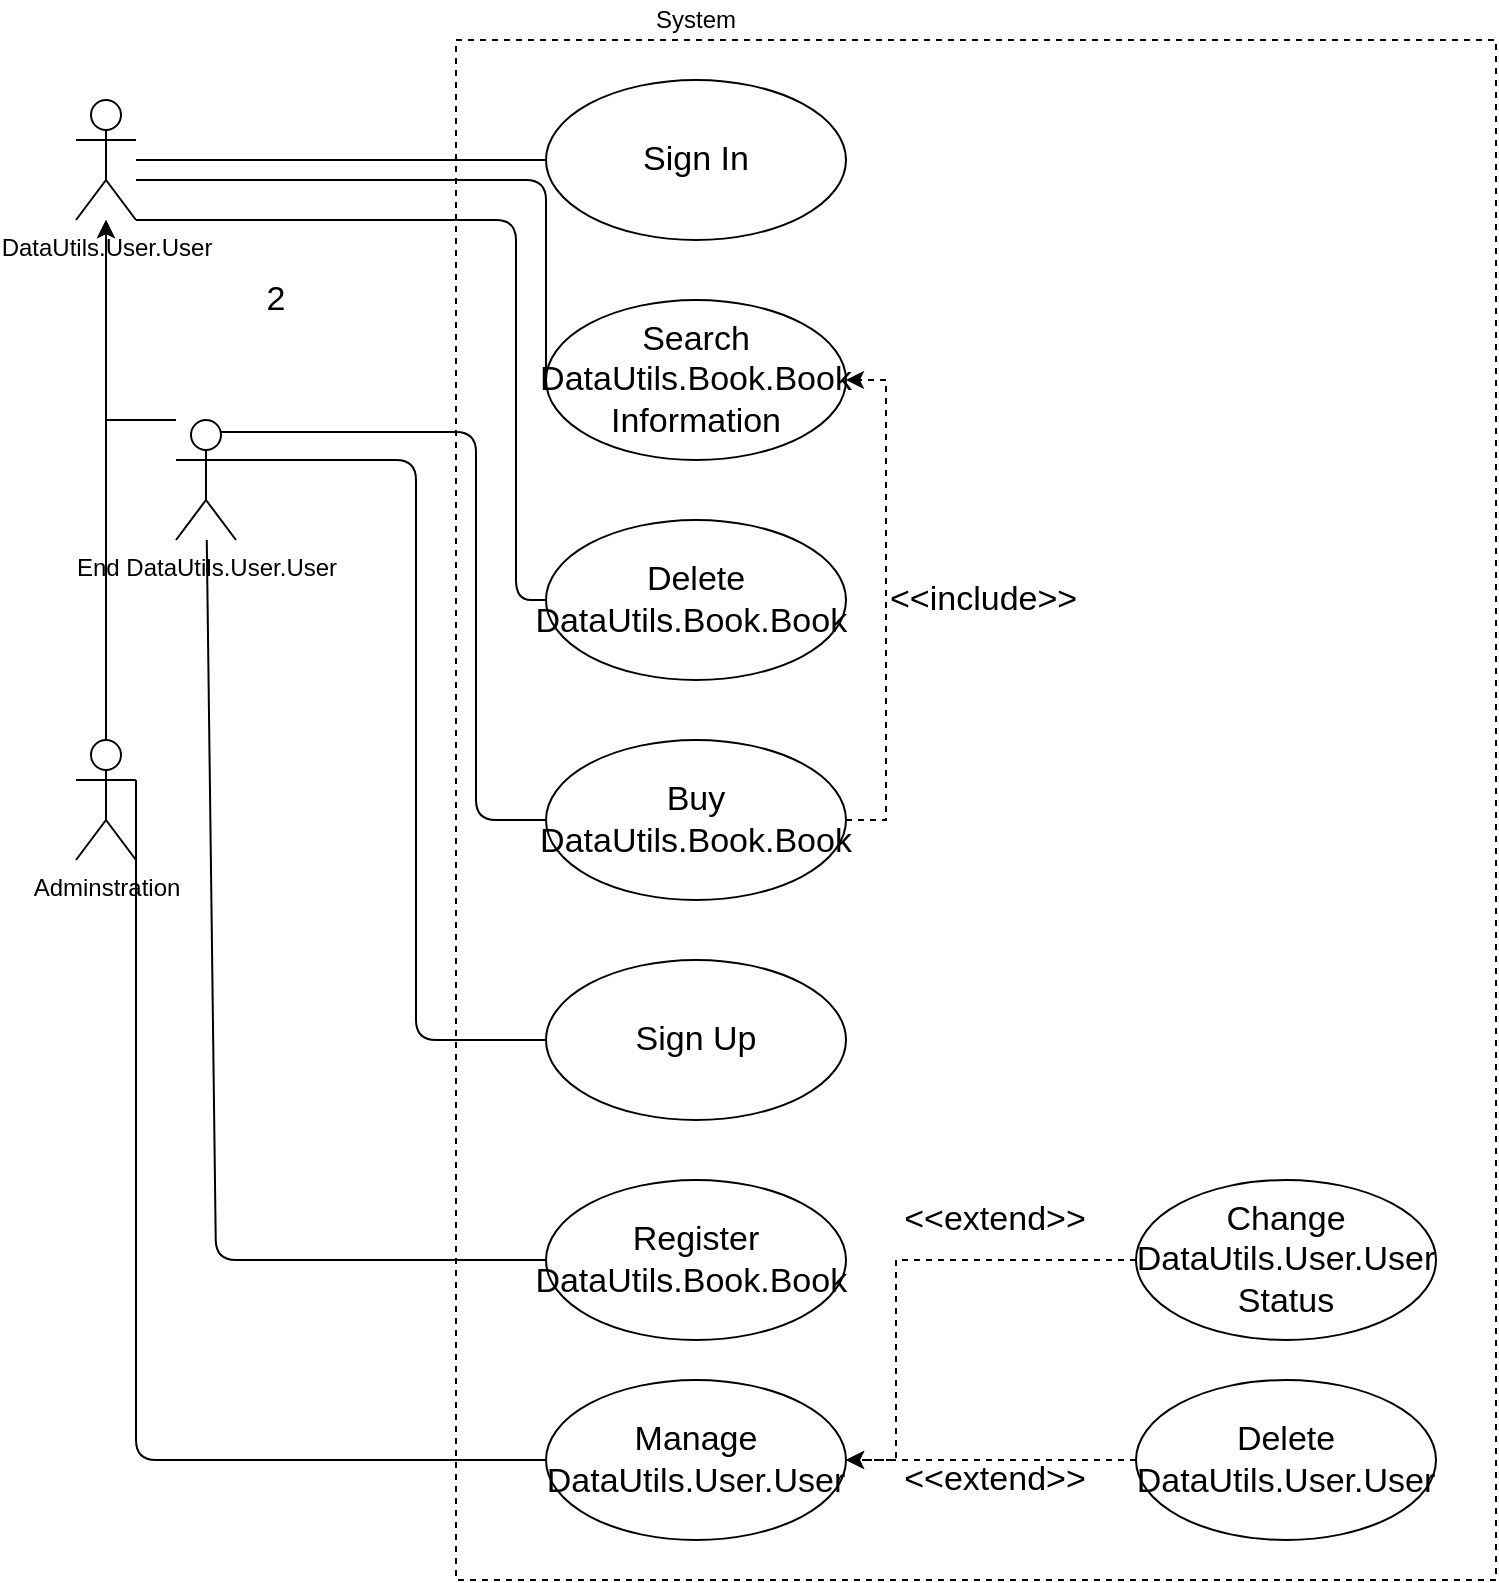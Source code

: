 <mxfile version="13.1.3">
    <diagram id="6hGFLwfOUW9BJ-s0fimq" name="Page-1">
        <mxGraphModel dx="741" dy="461" grid="1" gridSize="10" guides="1" tooltips="1" connect="1" arrows="1" fold="1" page="1" pageScale="1" pageWidth="827" pageHeight="1169" math="0" shadow="0">
            <root>
                <mxCell id="0"/>
                <mxCell id="1" parent="0"/>
                <mxCell id="2" value="" style="rounded=0;whiteSpace=wrap;html=1;dashed=1;" parent="1" vertex="1">
                    <mxGeometry x="280" y="70" width="520" height="770" as="geometry"/>
                </mxCell>
                <mxCell id="52" style="edgeStyle=orthogonalEdgeStyle;rounded=0;orthogonalLoop=1;jettySize=auto;html=1;labelBackgroundColor=none;fontSize=17;" parent="1" source="3" target="13" edge="1">
                    <mxGeometry relative="1" as="geometry">
                        <Array as="points">
                            <mxPoint x="105" y="260"/>
                        </Array>
                    </mxGeometry>
                </mxCell>
                <mxCell id="3" value="End DataUtils.User.User" style="shape=umlActor;verticalLabelPosition=bottom;labelBackgroundColor=none;verticalAlign=top;html=1;outlineConnect=0;fontStyle=0" parent="1" vertex="1">
                    <mxGeometry x="140" y="260" width="30" height="60" as="geometry"/>
                </mxCell>
                <mxCell id="13" value="DataUtils.User.User" style="shape=umlActor;verticalLabelPosition=bottom;labelBackgroundColor=none;verticalAlign=top;html=1;outlineConnect=0;" parent="1" vertex="1">
                    <mxGeometry x="90" y="100" width="30" height="60" as="geometry"/>
                </mxCell>
                <mxCell id="21" style="edgeStyle=orthogonalEdgeStyle;rounded=0;orthogonalLoop=1;jettySize=auto;html=1;exitX=0.5;exitY=0;exitDx=0;exitDy=0;exitPerimeter=0;" parent="1" source="20" target="13" edge="1">
                    <mxGeometry relative="1" as="geometry"/>
                </mxCell>
                <mxCell id="20" value="Adminstration" style="shape=umlActor;verticalLabelPosition=bottom;labelBackgroundColor=none;verticalAlign=top;html=1;outlineConnect=0;fontStyle=0" parent="1" vertex="1">
                    <mxGeometry x="90" y="420" width="30" height="60" as="geometry"/>
                </mxCell>
                <mxCell id="22" value="System" style="text;html=1;strokeColor=none;fillColor=none;align=center;verticalAlign=middle;whiteSpace=wrap;rounded=0;labelBackgroundColor=none;" parent="1" vertex="1">
                    <mxGeometry x="380" y="50" width="40" height="20" as="geometry"/>
                </mxCell>
                <mxCell id="28" value="Search DataUtils.Book.Book Information" style="ellipse;whiteSpace=wrap;html=1;labelBackgroundColor=none;fontSize=17;labelBorderColor=none;" parent="1" vertex="1">
                    <mxGeometry x="325" y="200" width="150" height="80" as="geometry"/>
                </mxCell>
                <mxCell id="29" value="Sign In" style="ellipse;whiteSpace=wrap;html=1;labelBackgroundColor=none;fontSize=17;labelBorderColor=none;" parent="1" vertex="1">
                    <mxGeometry x="325" y="90" width="150" height="80" as="geometry"/>
                </mxCell>
                <mxCell id="30" value="" style="endArrow=none;html=1;fontSize=17;entryX=0;entryY=0.5;entryDx=0;entryDy=0;" parent="1" source="13" target="29" edge="1">
                    <mxGeometry width="50" height="50" relative="1" as="geometry">
                        <mxPoint x="390" y="290" as="sourcePoint"/>
                        <mxPoint x="440" y="240" as="targetPoint"/>
                    </mxGeometry>
                </mxCell>
                <mxCell id="32" value="" style="endArrow=none;html=1;fontSize=17;entryX=0;entryY=0.5;entryDx=0;entryDy=0;" parent="1" target="28" edge="1">
                    <mxGeometry width="50" height="50" relative="1" as="geometry">
                        <mxPoint x="120" y="140" as="sourcePoint"/>
                        <mxPoint x="440" y="240" as="targetPoint"/>
                        <Array as="points">
                            <mxPoint x="325" y="140"/>
                        </Array>
                    </mxGeometry>
                </mxCell>
                <mxCell id="34" value="Delete DataUtils.Book.Book&amp;nbsp;" style="ellipse;whiteSpace=wrap;html=1;labelBackgroundColor=none;fontSize=17;labelBorderColor=none;" parent="1" vertex="1">
                    <mxGeometry x="325" y="310" width="150" height="80" as="geometry"/>
                </mxCell>
                <mxCell id="35" value="Sign Up" style="ellipse;whiteSpace=wrap;html=1;labelBackgroundColor=none;fontSize=17;labelBorderColor=none;" parent="1" vertex="1">
                    <mxGeometry x="325" y="530" width="150" height="80" as="geometry"/>
                </mxCell>
                <mxCell id="36" value="Manage DataUtils.User.User" style="ellipse;whiteSpace=wrap;html=1;labelBackgroundColor=none;fontSize=17;labelBorderColor=none;" parent="1" vertex="1">
                    <mxGeometry x="325" y="740" width="150" height="80" as="geometry"/>
                </mxCell>
                <mxCell id="38" value="" style="endArrow=none;html=1;fontSize=17;entryX=0;entryY=0.5;entryDx=0;entryDy=0;" parent="1" target="35" edge="1">
                    <mxGeometry width="50" height="50" relative="1" as="geometry">
                        <mxPoint x="170" y="280" as="sourcePoint"/>
                        <mxPoint x="440" y="440" as="targetPoint"/>
                        <Array as="points">
                            <mxPoint x="260" y="280"/>
                            <mxPoint x="260" y="570"/>
                        </Array>
                    </mxGeometry>
                </mxCell>
                <mxCell id="39" value="" style="endArrow=none;html=1;fontSize=17;entryX=0;entryY=0.5;entryDx=0;entryDy=0;exitX=1;exitY=1;exitDx=0;exitDy=0;exitPerimeter=0;" parent="1" source="13" target="34" edge="1">
                    <mxGeometry width="50" height="50" relative="1" as="geometry">
                        <mxPoint x="120" y="140" as="sourcePoint"/>
                        <mxPoint x="250" y="330" as="targetPoint"/>
                        <Array as="points">
                            <mxPoint x="310" y="160"/>
                            <mxPoint x="310" y="350"/>
                        </Array>
                    </mxGeometry>
                </mxCell>
                <mxCell id="40" value="" style="endArrow=none;html=1;fontSize=17;exitX=1;exitY=0.333;exitDx=0;exitDy=0;exitPerimeter=0;entryX=0;entryY=0.5;entryDx=0;entryDy=0;" parent="1" source="20" target="36" edge="1">
                    <mxGeometry width="50" height="50" relative="1" as="geometry">
                        <mxPoint x="180" y="290" as="sourcePoint"/>
                        <mxPoint x="335" y="480" as="targetPoint"/>
                        <Array as="points">
                            <mxPoint x="120" y="780"/>
                        </Array>
                    </mxGeometry>
                </mxCell>
                <mxCell id="46" value="&amp;lt;&amp;lt;include&amp;gt;&amp;gt;" style="edgeStyle=orthogonalEdgeStyle;rounded=0;orthogonalLoop=1;jettySize=auto;exitX=1;exitY=0.5;exitDx=0;exitDy=0;entryX=1;entryY=0.5;entryDx=0;entryDy=0;fontSize=17;dashed=1;labelPosition=right;verticalLabelPosition=middle;align=left;verticalAlign=middle;html=1;labelBackgroundColor=none;" parent="1" source="41" target="28" edge="1">
                    <mxGeometry relative="1" as="geometry"/>
                </mxCell>
                <mxCell id="41" value="Buy DataUtils.Book.Book" style="ellipse;whiteSpace=wrap;html=1;labelBackgroundColor=none;fontSize=17;labelBorderColor=none;" parent="1" vertex="1">
                    <mxGeometry x="325" y="420" width="150" height="80" as="geometry"/>
                </mxCell>
                <mxCell id="42" value="" style="endArrow=none;html=1;fontSize=17;entryX=0;entryY=0.5;entryDx=0;entryDy=0;exitX=0.75;exitY=0.1;exitDx=0;exitDy=0;exitPerimeter=0;" parent="1" source="3" target="41" edge="1">
                    <mxGeometry width="50" height="50" relative="1" as="geometry">
                        <mxPoint x="170" y="280" as="sourcePoint"/>
                        <mxPoint x="335" y="580" as="targetPoint"/>
                        <Array as="points">
                            <mxPoint x="290" y="266"/>
                            <mxPoint x="290" y="460"/>
                        </Array>
                    </mxGeometry>
                </mxCell>
                <mxCell id="43" value="2" style="text;html=1;strokeColor=none;fillColor=none;align=center;verticalAlign=middle;whiteSpace=wrap;rounded=0;labelBackgroundColor=none;fontSize=17;" parent="1" vertex="1">
                    <mxGeometry x="170" y="190" width="40" height="20" as="geometry"/>
                </mxCell>
                <mxCell id="47" value="Register DataUtils.Book.Book&amp;nbsp;" style="ellipse;whiteSpace=wrap;html=1;labelBackgroundColor=none;fontSize=17;labelBorderColor=none;" parent="1" vertex="1">
                    <mxGeometry x="325" y="640" width="150" height="80" as="geometry"/>
                </mxCell>
                <mxCell id="48" value="" style="endArrow=none;html=1;fontSize=17;entryX=0;entryY=0.5;entryDx=0;entryDy=0;" parent="1" source="3" target="47" edge="1">
                    <mxGeometry width="50" height="50" relative="1" as="geometry">
                        <mxPoint x="180" y="290" as="sourcePoint"/>
                        <mxPoint x="335" y="580" as="targetPoint"/>
                        <Array as="points">
                            <mxPoint x="160" y="680"/>
                        </Array>
                    </mxGeometry>
                </mxCell>
                <mxCell id="59" value="&amp;lt;&amp;lt;extend&amp;gt;&amp;gt;" style="edgeStyle=orthogonalEdgeStyle;rounded=0;orthogonalLoop=1;jettySize=auto;html=1;exitX=0;exitY=0.5;exitDx=0;exitDy=0;entryX=1;entryY=0.5;entryDx=0;entryDy=0;labelBackgroundColor=none;fontSize=17;dashed=1;" parent="1" source="54" target="36" edge="1">
                    <mxGeometry x="-0.429" y="-20" relative="1" as="geometry">
                        <Array as="points">
                            <mxPoint x="500" y="680"/>
                            <mxPoint x="500" y="780"/>
                        </Array>
                        <mxPoint x="-1" as="offset"/>
                    </mxGeometry>
                </mxCell>
                <mxCell id="54" value="Change DataUtils.User.User&lt;br&gt;Status" style="ellipse;whiteSpace=wrap;html=1;labelBackgroundColor=none;fontSize=17;labelBorderColor=none;" parent="1" vertex="1">
                    <mxGeometry x="620" y="640" width="150" height="80" as="geometry"/>
                </mxCell>
                <mxCell id="60" value="&amp;lt;&amp;lt;extend&amp;gt;&amp;gt;" style="edgeStyle=orthogonalEdgeStyle;rounded=0;orthogonalLoop=1;jettySize=auto;html=1;exitX=0;exitY=0.5;exitDx=0;exitDy=0;labelBackgroundColor=none;fontSize=17;dashed=1;" parent="1" source="55" target="36" edge="1">
                    <mxGeometry x="-0.035" y="10" relative="1" as="geometry">
                        <mxPoint x="-1" as="offset"/>
                    </mxGeometry>
                </mxCell>
                <mxCell id="55" value="Delete DataUtils.User.User" style="ellipse;whiteSpace=wrap;html=1;labelBackgroundColor=none;fontSize=17;labelBorderColor=none;" parent="1" vertex="1">
                    <mxGeometry x="620" y="740" width="150" height="80" as="geometry"/>
                </mxCell>
            </root>
        </mxGraphModel>
    </diagram>
</mxfile>